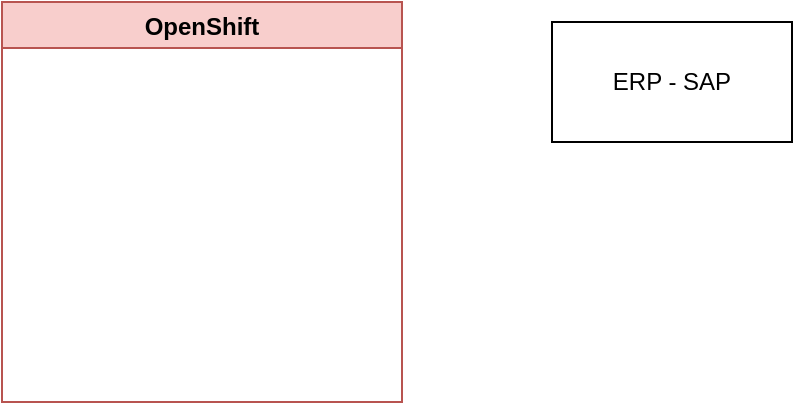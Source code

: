 <mxfile>
    <diagram id="0WC0ouIkhf30qUP6xq1i" name="Page-1">
        <mxGraphModel dx="405" dy="581" grid="1" gridSize="10" guides="1" tooltips="1" connect="1" arrows="1" fold="1" page="1" pageScale="1" pageWidth="850" pageHeight="1100" math="0" shadow="0">
            <root>
                <mxCell id="0"/>
                <mxCell id="1" parent="0"/>
                <mxCell id="2" value="OpenShift" style="swimlane;fillColor=#f8cecc;strokeColor=#b85450;" vertex="1" parent="1">
                    <mxGeometry x="30" y="60" width="200" height="200" as="geometry"/>
                </mxCell>
                <mxCell id="3" value="ERP - SAP" style="rounded=0;whiteSpace=wrap;html=1;" vertex="1" parent="1">
                    <mxGeometry x="305" y="70" width="120" height="60" as="geometry"/>
                </mxCell>
            </root>
        </mxGraphModel>
    </diagram>
</mxfile>
